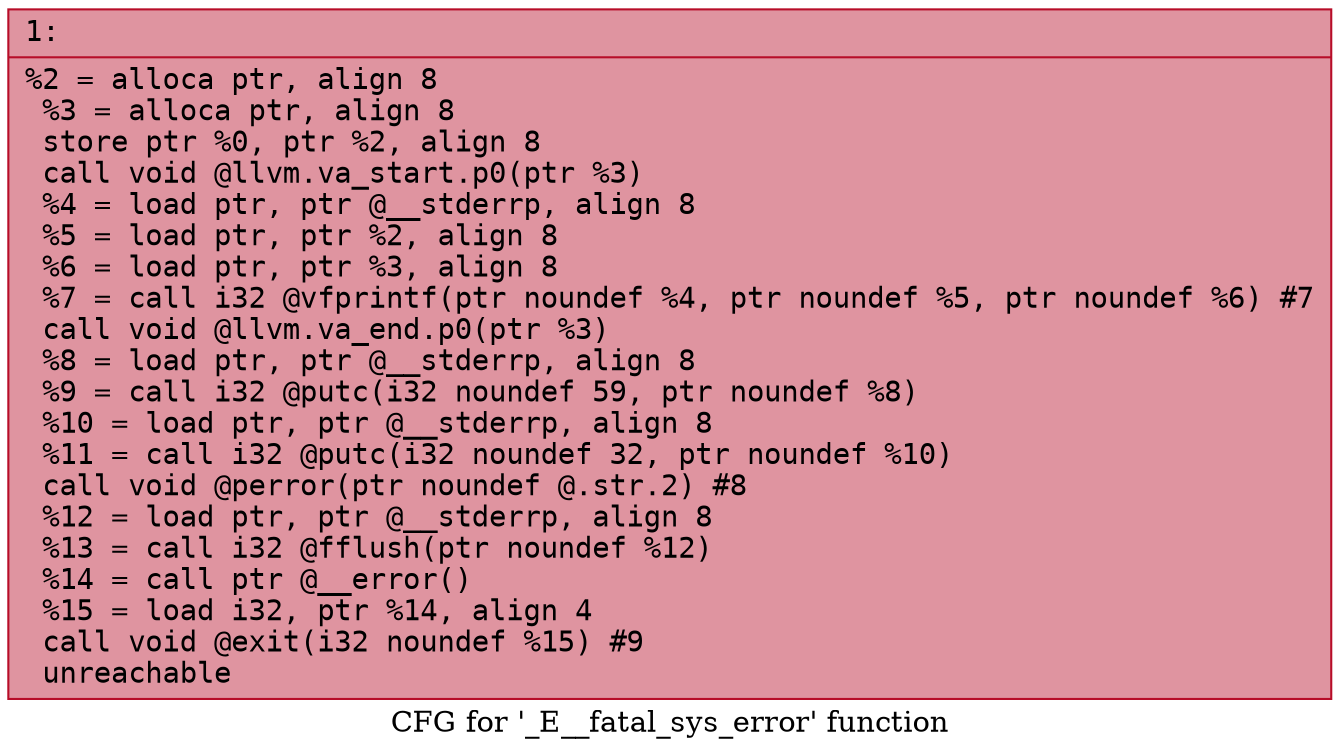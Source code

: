 digraph "CFG for '_E__fatal_sys_error' function" {
	label="CFG for '_E__fatal_sys_error' function";

	Node0x6000038ee620 [shape=record,color="#b70d28ff", style=filled, fillcolor="#b70d2870" fontname="Courier",label="{1:\l|  %2 = alloca ptr, align 8\l  %3 = alloca ptr, align 8\l  store ptr %0, ptr %2, align 8\l  call void @llvm.va_start.p0(ptr %3)\l  %4 = load ptr, ptr @__stderrp, align 8\l  %5 = load ptr, ptr %2, align 8\l  %6 = load ptr, ptr %3, align 8\l  %7 = call i32 @vfprintf(ptr noundef %4, ptr noundef %5, ptr noundef %6) #7\l  call void @llvm.va_end.p0(ptr %3)\l  %8 = load ptr, ptr @__stderrp, align 8\l  %9 = call i32 @putc(i32 noundef 59, ptr noundef %8)\l  %10 = load ptr, ptr @__stderrp, align 8\l  %11 = call i32 @putc(i32 noundef 32, ptr noundef %10)\l  call void @perror(ptr noundef @.str.2) #8\l  %12 = load ptr, ptr @__stderrp, align 8\l  %13 = call i32 @fflush(ptr noundef %12)\l  %14 = call ptr @__error()\l  %15 = load i32, ptr %14, align 4\l  call void @exit(i32 noundef %15) #9\l  unreachable\l}"];
}
